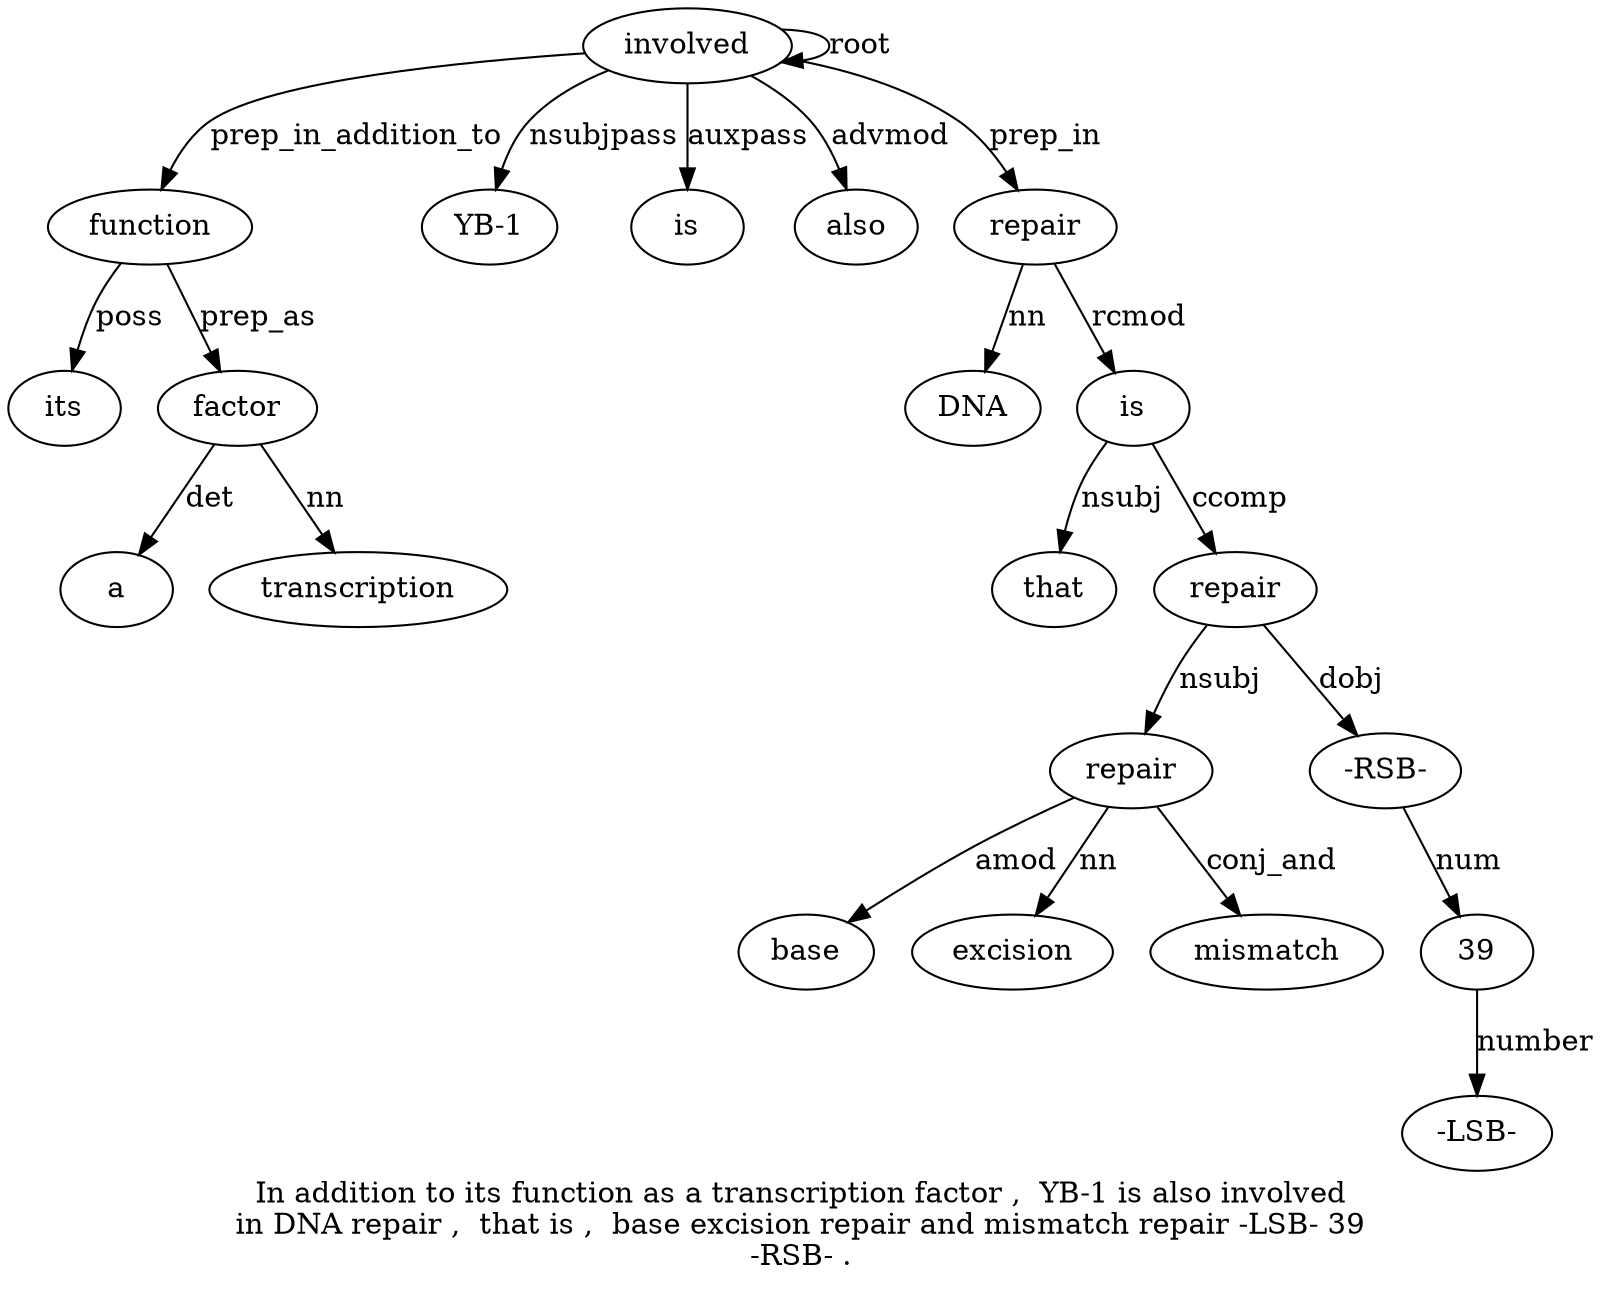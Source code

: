 digraph "In addition to its function as a transcription factor ,  YB-1 is also involved in DNA repair ,  that is ,  base excision repair and mismatch repair -LSB- 39 -RSB- ." {
label="In addition to its function as a transcription factor ,  YB-1 is also involved
in DNA repair ,  that is ,  base excision repair and mismatch repair -LSB- 39
-RSB- .";
function5 [style=filled, fillcolor=white, label=function];
its4 [style=filled, fillcolor=white, label=its];
function5 -> its4  [label=poss];
involved14 [style=filled, fillcolor=white, label=involved];
involved14 -> function5  [label=prep_in_addition_to];
factor9 [style=filled, fillcolor=white, label=factor];
a7 [style=filled, fillcolor=white, label=a];
factor9 -> a7  [label=det];
transcription8 [style=filled, fillcolor=white, label=transcription];
factor9 -> transcription8  [label=nn];
function5 -> factor9  [label=prep_as];
"YB-1" [style=filled, fillcolor=white, label="YB-1"];
involved14 -> "YB-1"  [label=nsubjpass];
is12 [style=filled, fillcolor=white, label=is];
involved14 -> is12  [label=auxpass];
also13 [style=filled, fillcolor=white, label=also];
involved14 -> also13  [label=advmod];
involved14 -> involved14  [label=root];
repair17 [style=filled, fillcolor=white, label=repair];
DNA16 [style=filled, fillcolor=white, label=DNA];
repair17 -> DNA16  [label=nn];
involved14 -> repair17  [label=prep_in];
is20 [style=filled, fillcolor=white, label=is];
that19 [style=filled, fillcolor=white, label=that];
is20 -> that19  [label=nsubj];
repair17 -> is20  [label=rcmod];
repair24 [style=filled, fillcolor=white, label=repair];
base22 [style=filled, fillcolor=white, label=base];
repair24 -> base22  [label=amod];
excision23 [style=filled, fillcolor=white, label=excision];
repair24 -> excision23  [label=nn];
repair27 [style=filled, fillcolor=white, label=repair];
repair27 -> repair24  [label=nsubj];
mismatch26 [style=filled, fillcolor=white, label=mismatch];
repair24 -> mismatch26  [label=conj_and];
is20 -> repair27  [label=ccomp];
392 [style=filled, fillcolor=white, label=39];
"-LSB-28" [style=filled, fillcolor=white, label="-LSB-"];
392 -> "-LSB-28"  [label=number];
"-RSB-30" [style=filled, fillcolor=white, label="-RSB-"];
"-RSB-30" -> 392  [label=num];
repair27 -> "-RSB-30"  [label=dobj];
}
